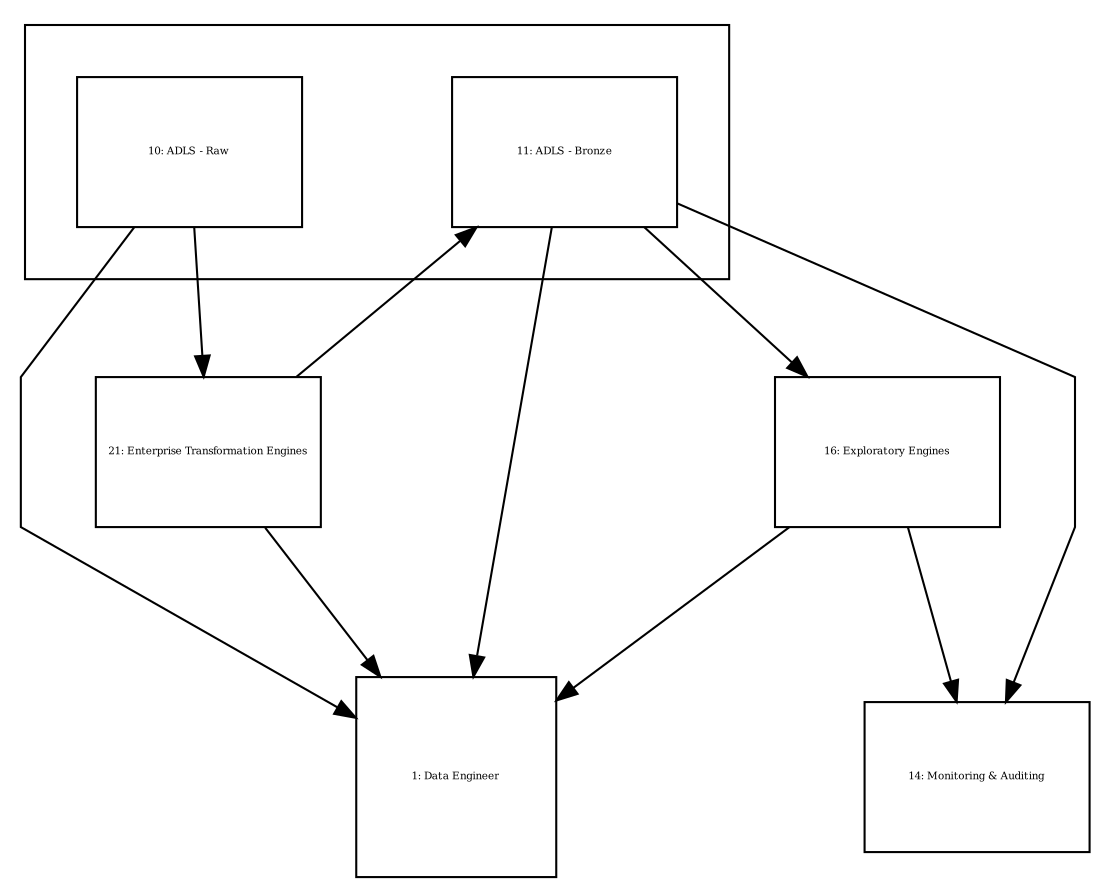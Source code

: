 digraph {
  compound=true
  graph [splines=polyline,rankdir=TB,ranksep=1.0,nodesep=1.0,fontsize=5]
  node [shape=box,fontsize=5]
  edge []

  subgraph cluster_8 {
    margin=25
    11 [width=1.500000,height=1.000000,fixedsize=true,id=11,label="11: ADLS - Bronze"]
    10 [width=1.500000,height=1.000000,fixedsize=true,id=10,label="10: ADLS - Raw"]
  }
  1 [width=1.333333,height=1.333333,fixedsize=true,id=1,label="1: Data Engineer"]
  14 [width=1.500000,height=1.000000,fixedsize=true,id=14,label="14: Monitoring & Auditing"]
  16 [width=1.500000,height=1.000000,fixedsize=true,id=16,label="16: Exploratory Engines"]
  21 [width=1.500000,height=1.000000,fixedsize=true,id=21,label="21: Enterprise Transformation Engines"]

  11 -> 1 [id=29]
  21 -> 1 [id=28]
  21 -> 11 [id=36]
  10 -> 1 [id=25]
  16 -> 14 [id=52]
  16 -> 1 [id=43]
  10 -> 21 [id=31]
  11 -> 14 [id=46]
  11 -> 16 [id=39]
}
